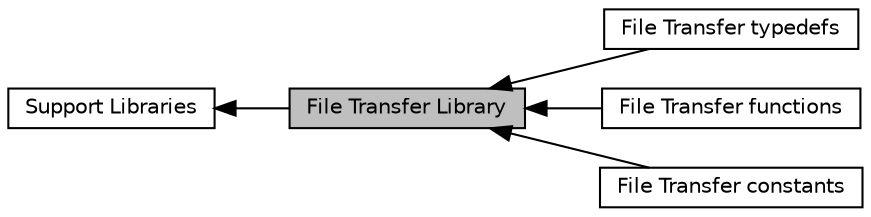 digraph "File Transfer Library"
{
  edge [fontname="Helvetica",fontsize="10",labelfontname="Helvetica",labelfontsize="10"];
  node [fontname="Helvetica",fontsize="10",shape=record];
  rankdir=LR;
  Node3 [label="File Transfer typedefs",height=0.2,width=0.4,color="black", fillcolor="white", style="filled",URL="$group__transferlib__typedefs.html"];
  Node4 [label="File Transfer functions",height=0.2,width=0.4,color="black", fillcolor="white", style="filled",URL="$group__transferlib__functions.html"];
  Node1 [label="Support Libraries",height=0.2,width=0.4,color="black", fillcolor="white", style="filled",URL="$group__support.html"];
  Node2 [label="File Transfer constants",height=0.2,width=0.4,color="black", fillcolor="white", style="filled",URL="$group__transferlib__constants.html"];
  Node0 [label="File Transfer Library",height=0.2,width=0.4,color="black", fillcolor="grey75", style="filled", fontcolor="black"];
  Node1->Node0 [shape=plaintext, dir="back", style="solid"];
  Node0->Node2 [shape=plaintext, dir="back", style="solid"];
  Node0->Node3 [shape=plaintext, dir="back", style="solid"];
  Node0->Node4 [shape=plaintext, dir="back", style="solid"];
}
